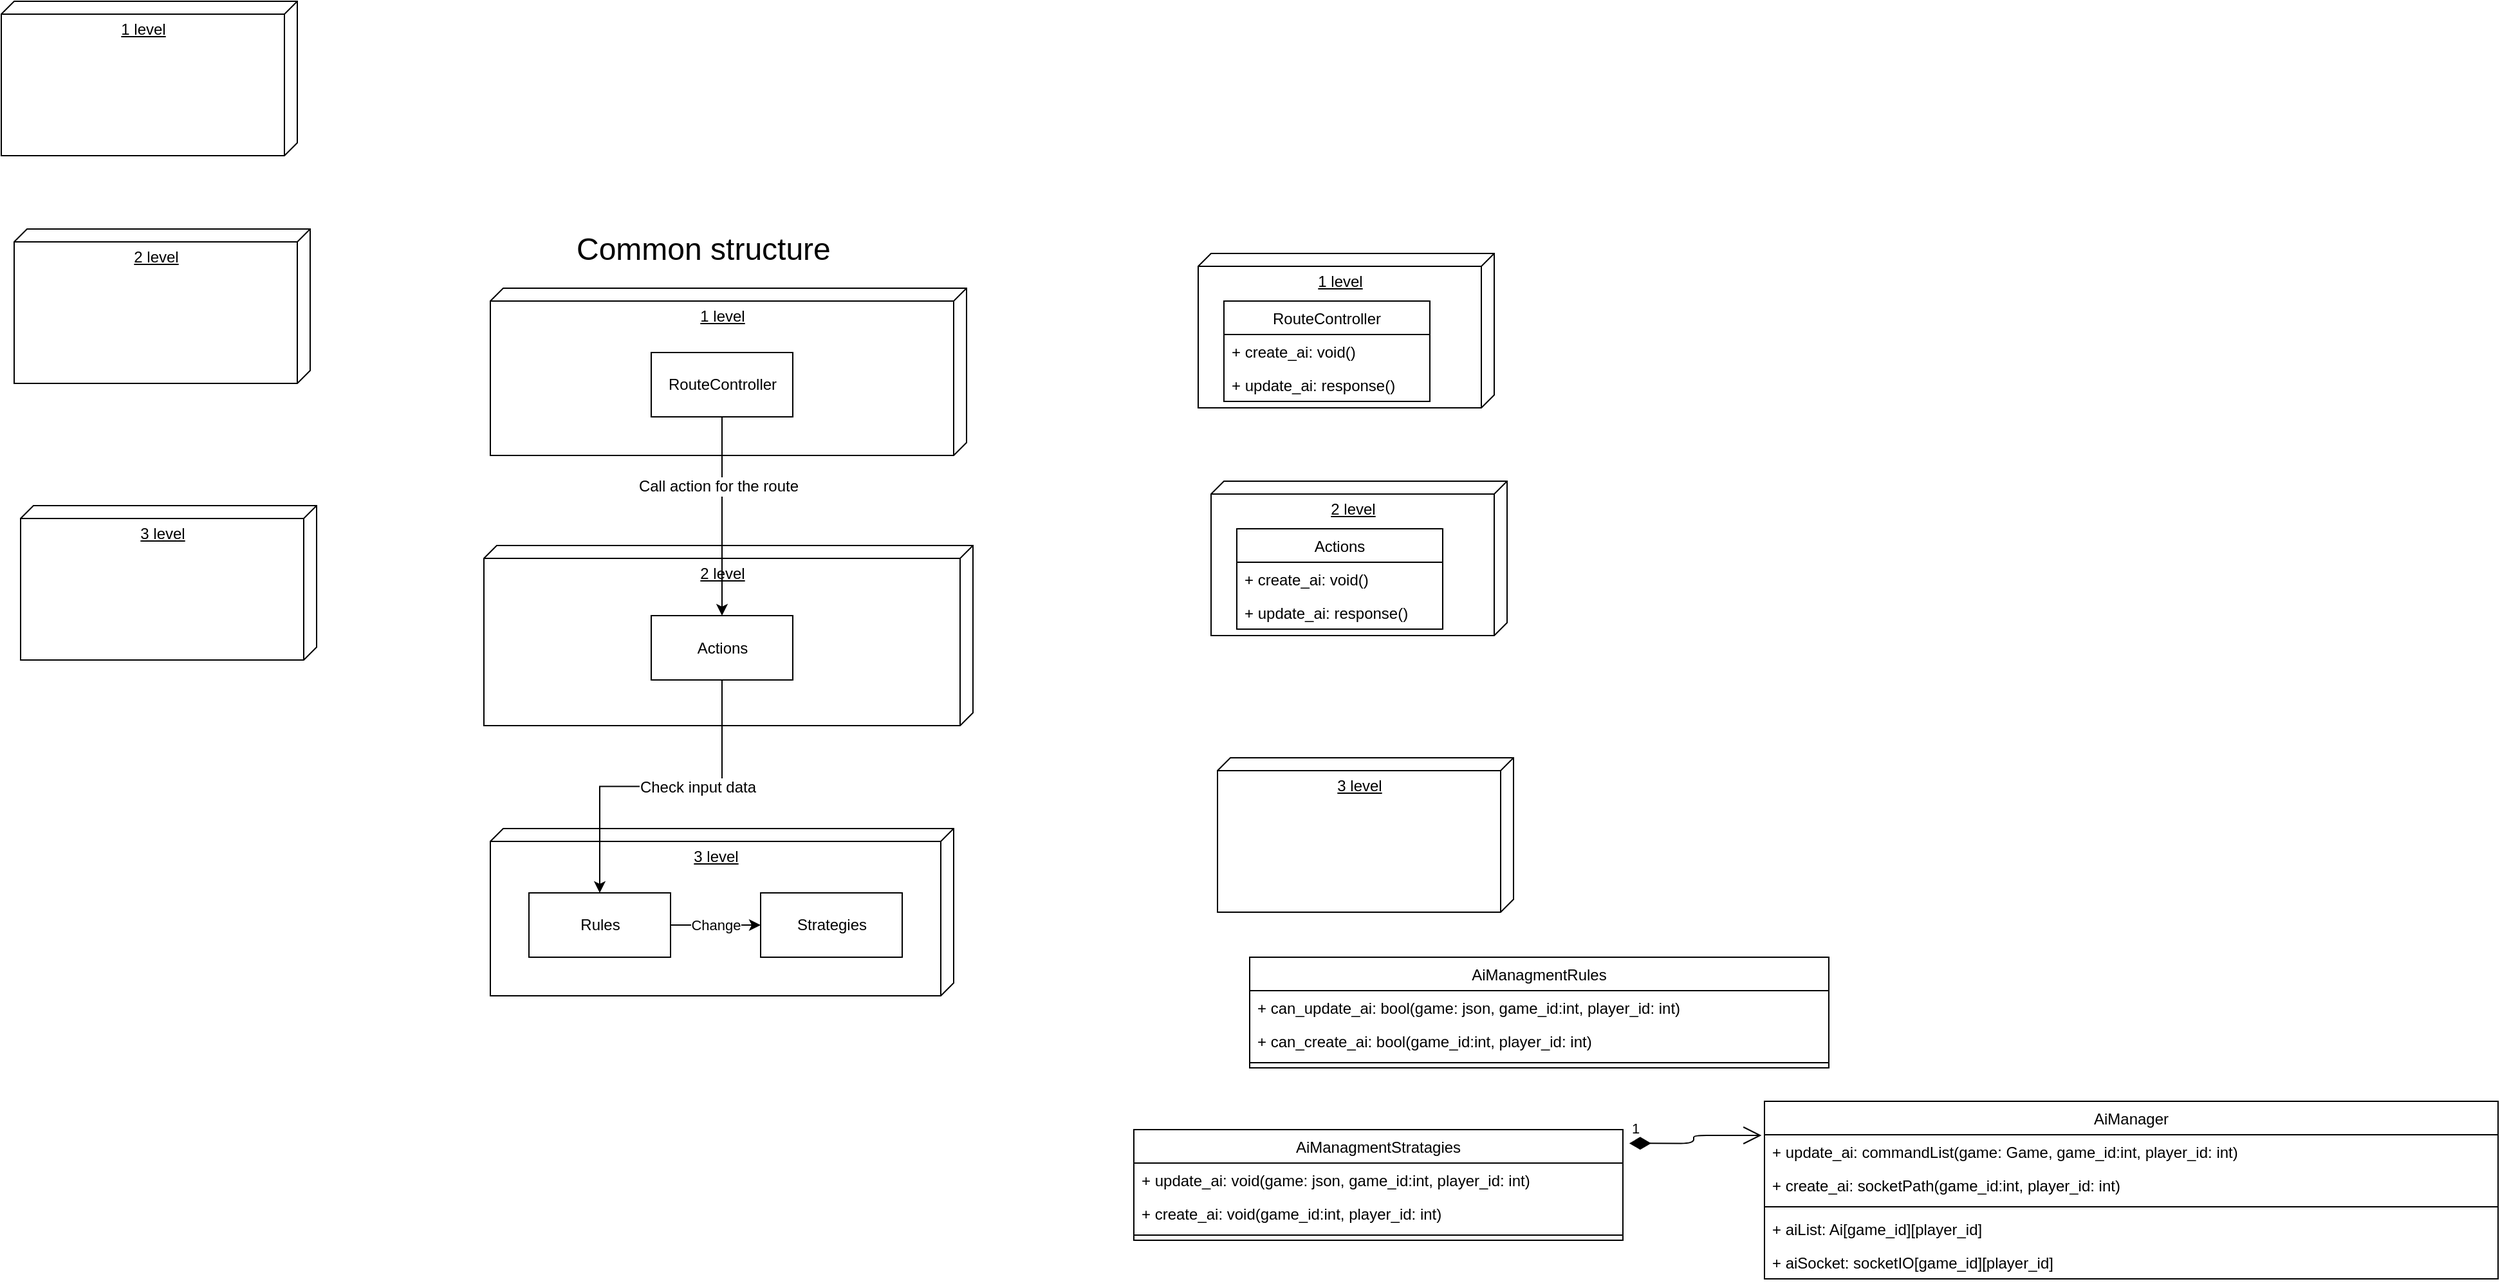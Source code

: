 <mxfile version="11.1.4" type="github"><diagram name="Page-1" id="5f0bae14-7c28-e335-631c-24af17079c00"><mxGraphModel dx="3103" dy="1965" grid="1" gridSize="10" guides="1" tooltips="1" connect="1" arrows="1" fold="1" page="1" pageScale="1" pageWidth="1100" pageHeight="850" background="#ffffff" math="0" shadow="0"><root><mxCell id="0"/><mxCell id="1" parent="0"/><mxCell id="3X9x8hccLX1OF-2QzEPk-26" value="" style="group" vertex="1" connectable="0" parent="1"><mxGeometry x="-495" y="123" width="380" height="597" as="geometry"/></mxCell><mxCell id="3X9x8hccLX1OF-2QzEPk-9" value="1 level" style="verticalAlign=top;align=center;spacingTop=8;spacingLeft=2;spacingRight=12;shape=cube;size=10;direction=south;fontStyle=4;html=1;" vertex="1" parent="3X9x8hccLX1OF-2QzEPk-26"><mxGeometry x="5" y="47" width="370" height="130" as="geometry"/></mxCell><mxCell id="3X9x8hccLX1OF-2QzEPk-10" value="2 level" style="verticalAlign=top;align=center;spacingTop=8;spacingLeft=2;spacingRight=12;shape=cube;size=10;direction=south;fontStyle=4;html=1;" vertex="1" parent="3X9x8hccLX1OF-2QzEPk-26"><mxGeometry y="247" width="380" height="140" as="geometry"/></mxCell><mxCell id="3X9x8hccLX1OF-2QzEPk-11" value="3 level" style="verticalAlign=top;align=center;spacingTop=8;spacingLeft=2;spacingRight=12;shape=cube;size=10;direction=south;fontStyle=4;html=1;" vertex="1" parent="3X9x8hccLX1OF-2QzEPk-26"><mxGeometry x="5" y="467" width="360" height="130" as="geometry"/></mxCell><mxCell id="3X9x8hccLX1OF-2QzEPk-12" value="RouteController" style="html=1;" vertex="1" parent="3X9x8hccLX1OF-2QzEPk-26"><mxGeometry x="130" y="97" width="110" height="50" as="geometry"/></mxCell><mxCell id="3X9x8hccLX1OF-2QzEPk-13" value="Actions" style="html=1;" vertex="1" parent="3X9x8hccLX1OF-2QzEPk-26"><mxGeometry x="130" y="301.5" width="110" height="50" as="geometry"/></mxCell><mxCell id="3X9x8hccLX1OF-2QzEPk-16" style="edgeStyle=orthogonalEdgeStyle;rounded=0;orthogonalLoop=1;jettySize=auto;html=1;exitX=0.5;exitY=1;exitDx=0;exitDy=0;entryX=0.5;entryY=0;entryDx=0;entryDy=0;" edge="1" parent="3X9x8hccLX1OF-2QzEPk-26" source="3X9x8hccLX1OF-2QzEPk-12" target="3X9x8hccLX1OF-2QzEPk-13"><mxGeometry relative="1" as="geometry"/></mxCell><mxCell id="3X9x8hccLX1OF-2QzEPk-17" value="Call action for the route" style="text;html=1;resizable=0;points=[];align=center;verticalAlign=middle;labelBackgroundColor=#ffffff;" vertex="1" connectable="0" parent="3X9x8hccLX1OF-2QzEPk-16"><mxGeometry x="-0.303" y="-3" relative="1" as="geometry"><mxPoint as="offset"/></mxGeometry></mxCell><mxCell id="3X9x8hccLX1OF-2QzEPk-14" value="Rules" style="html=1;" vertex="1" parent="3X9x8hccLX1OF-2QzEPk-26"><mxGeometry x="35" y="517" width="110" height="50" as="geometry"/></mxCell><mxCell id="3X9x8hccLX1OF-2QzEPk-18" style="edgeStyle=orthogonalEdgeStyle;rounded=0;orthogonalLoop=1;jettySize=auto;html=1;" edge="1" parent="3X9x8hccLX1OF-2QzEPk-26" source="3X9x8hccLX1OF-2QzEPk-13" target="3X9x8hccLX1OF-2QzEPk-14"><mxGeometry relative="1" as="geometry"/></mxCell><mxCell id="3X9x8hccLX1OF-2QzEPk-19" value="Check input data" style="text;html=1;resizable=0;points=[];align=center;verticalAlign=middle;labelBackgroundColor=#ffffff;" vertex="1" connectable="0" parent="3X9x8hccLX1OF-2QzEPk-18"><mxGeometry x="-0.213" relative="1" as="geometry"><mxPoint as="offset"/></mxGeometry></mxCell><mxCell id="3X9x8hccLX1OF-2QzEPk-15" value="Strategies" style="html=1;" vertex="1" parent="3X9x8hccLX1OF-2QzEPk-26"><mxGeometry x="215" y="517" width="110" height="50" as="geometry"/></mxCell><mxCell id="3X9x8hccLX1OF-2QzEPk-20" value="Change" style="edgeStyle=orthogonalEdgeStyle;rounded=0;orthogonalLoop=1;jettySize=auto;html=1;exitX=1;exitY=0.5;exitDx=0;exitDy=0;entryX=0;entryY=0.5;entryDx=0;entryDy=0;" edge="1" parent="3X9x8hccLX1OF-2QzEPk-26" source="3X9x8hccLX1OF-2QzEPk-14" target="3X9x8hccLX1OF-2QzEPk-15"><mxGeometry relative="1" as="geometry"/></mxCell><mxCell id="3X9x8hccLX1OF-2QzEPk-25" value="&lt;font style=&quot;font-size: 24px&quot;&gt;Common structure&lt;br&gt;&lt;/font&gt;" style="text;html=1;resizable=0;points=[];autosize=1;align=left;verticalAlign=top;spacingTop=-4;" vertex="1" parent="3X9x8hccLX1OF-2QzEPk-26"><mxGeometry x="70" width="240" height="20" as="geometry"/></mxCell><mxCell id="3X9x8hccLX1OF-2QzEPk-27" value="1 level" style="verticalAlign=top;align=center;spacingTop=8;spacingLeft=2;spacingRight=12;shape=cube;size=10;direction=south;fontStyle=4;html=1;" vertex="1" parent="1"><mxGeometry x="60" y="143" width="230" height="120" as="geometry"/></mxCell><mxCell id="3X9x8hccLX1OF-2QzEPk-28" value="RouteController" style="swimlane;fontStyle=0;childLayout=stackLayout;horizontal=1;startSize=26;fillColor=none;horizontalStack=0;resizeParent=1;resizeParentMax=0;resizeLast=0;collapsible=1;marginBottom=0;" vertex="1" parent="1"><mxGeometry x="80" y="180" width="160" height="78" as="geometry"/></mxCell><mxCell id="3X9x8hccLX1OF-2QzEPk-29" value="+ create_ai: void()" style="text;strokeColor=none;fillColor=none;align=left;verticalAlign=top;spacingLeft=4;spacingRight=4;overflow=hidden;rotatable=0;points=[[0,0.5],[1,0.5]];portConstraint=eastwest;" vertex="1" parent="3X9x8hccLX1OF-2QzEPk-28"><mxGeometry y="26" width="160" height="26" as="geometry"/></mxCell><mxCell id="3X9x8hccLX1OF-2QzEPk-30" value="+ update_ai: response()" style="text;strokeColor=none;fillColor=none;align=left;verticalAlign=top;spacingLeft=4;spacingRight=4;overflow=hidden;rotatable=0;points=[[0,0.5],[1,0.5]];portConstraint=eastwest;" vertex="1" parent="3X9x8hccLX1OF-2QzEPk-28"><mxGeometry y="52" width="160" height="26" as="geometry"/></mxCell><mxCell id="3X9x8hccLX1OF-2QzEPk-32" value="2 level" style="verticalAlign=top;align=center;spacingTop=8;spacingLeft=2;spacingRight=12;shape=cube;size=10;direction=south;fontStyle=4;html=1;" vertex="1" parent="1"><mxGeometry x="70" y="320" width="230" height="120" as="geometry"/></mxCell><mxCell id="3X9x8hccLX1OF-2QzEPk-33" value="Actions" style="swimlane;fontStyle=0;childLayout=stackLayout;horizontal=1;startSize=26;fillColor=none;horizontalStack=0;resizeParent=1;resizeParentMax=0;resizeLast=0;collapsible=1;marginBottom=0;" vertex="1" parent="1"><mxGeometry x="90" y="357" width="160" height="78" as="geometry"/></mxCell><mxCell id="3X9x8hccLX1OF-2QzEPk-34" value="+ create_ai: void()" style="text;strokeColor=none;fillColor=none;align=left;verticalAlign=top;spacingLeft=4;spacingRight=4;overflow=hidden;rotatable=0;points=[[0,0.5],[1,0.5]];portConstraint=eastwest;" vertex="1" parent="3X9x8hccLX1OF-2QzEPk-33"><mxGeometry y="26" width="160" height="26" as="geometry"/></mxCell><mxCell id="3X9x8hccLX1OF-2QzEPk-35" value="+ update_ai: response()" style="text;strokeColor=none;fillColor=none;align=left;verticalAlign=top;spacingLeft=4;spacingRight=4;overflow=hidden;rotatable=0;points=[[0,0.5],[1,0.5]];portConstraint=eastwest;" vertex="1" parent="3X9x8hccLX1OF-2QzEPk-33"><mxGeometry y="52" width="160" height="26" as="geometry"/></mxCell><mxCell id="3X9x8hccLX1OF-2QzEPk-36" value="AiManager" style="swimlane;fontStyle=0;childLayout=stackLayout;horizontal=1;startSize=26;fillColor=none;horizontalStack=0;resizeParent=1;resizeParentMax=0;resizeLast=0;collapsible=1;marginBottom=0;" vertex="1" parent="1"><mxGeometry x="500" y="802" width="570" height="138" as="geometry"/></mxCell><mxCell id="3X9x8hccLX1OF-2QzEPk-37" value="+ update_ai: commandList(game: Game, game_id:int, player_id: int)" style="text;strokeColor=none;fillColor=none;align=left;verticalAlign=top;spacingLeft=4;spacingRight=4;overflow=hidden;rotatable=0;points=[[0,0.5],[1,0.5]];portConstraint=eastwest;" vertex="1" parent="3X9x8hccLX1OF-2QzEPk-36"><mxGeometry y="26" width="570" height="26" as="geometry"/></mxCell><mxCell id="3X9x8hccLX1OF-2QzEPk-38" value="+ create_ai: socketPath(game_id:int, player_id: int)" style="text;strokeColor=none;fillColor=none;align=left;verticalAlign=top;spacingLeft=4;spacingRight=4;overflow=hidden;rotatable=0;points=[[0,0.5],[1,0.5]];portConstraint=eastwest;" vertex="1" parent="3X9x8hccLX1OF-2QzEPk-36"><mxGeometry y="52" width="570" height="26" as="geometry"/></mxCell><mxCell id="3X9x8hccLX1OF-2QzEPk-49" value="" style="line;strokeWidth=1;fillColor=none;align=left;verticalAlign=middle;spacingTop=-1;spacingLeft=3;spacingRight=3;rotatable=0;labelPosition=right;points=[];portConstraint=eastwest;" vertex="1" parent="3X9x8hccLX1OF-2QzEPk-36"><mxGeometry y="78" width="570" height="8" as="geometry"/></mxCell><mxCell id="3X9x8hccLX1OF-2QzEPk-50" value="+ aiList: Ai[game_id][player_id]" style="text;strokeColor=none;fillColor=none;align=left;verticalAlign=top;spacingLeft=4;spacingRight=4;overflow=hidden;rotatable=0;points=[[0,0.5],[1,0.5]];portConstraint=eastwest;" vertex="1" parent="3X9x8hccLX1OF-2QzEPk-36"><mxGeometry y="86" width="570" height="26" as="geometry"/></mxCell><mxCell id="3X9x8hccLX1OF-2QzEPk-39" value="+ aiSocket: socketIO[game_id][player_id]" style="text;strokeColor=none;fillColor=none;align=left;verticalAlign=top;spacingLeft=4;spacingRight=4;overflow=hidden;rotatable=0;points=[[0,0.5],[1,0.5]];portConstraint=eastwest;" vertex="1" parent="3X9x8hccLX1OF-2QzEPk-36"><mxGeometry y="112" width="570" height="26" as="geometry"/></mxCell><mxCell id="3X9x8hccLX1OF-2QzEPk-42" value="AiManagmentStratagies" style="swimlane;fontStyle=0;childLayout=stackLayout;horizontal=1;startSize=26;fillColor=none;horizontalStack=0;resizeParent=1;resizeParentMax=0;resizeLast=0;collapsible=1;marginBottom=0;" vertex="1" parent="1"><mxGeometry x="10" y="824" width="380" height="86" as="geometry"/></mxCell><mxCell id="3X9x8hccLX1OF-2QzEPk-43" value="+ update_ai: void(game: json, game_id:int, player_id: int)" style="text;strokeColor=none;fillColor=none;align=left;verticalAlign=top;spacingLeft=4;spacingRight=4;overflow=hidden;rotatable=0;points=[[0,0.5],[1,0.5]];portConstraint=eastwest;" vertex="1" parent="3X9x8hccLX1OF-2QzEPk-42"><mxGeometry y="26" width="380" height="26" as="geometry"/></mxCell><mxCell id="3X9x8hccLX1OF-2QzEPk-44" value="+ create_ai: void(game_id:int, player_id: int)" style="text;strokeColor=none;fillColor=none;align=left;verticalAlign=top;spacingLeft=4;spacingRight=4;overflow=hidden;rotatable=0;points=[[0,0.5],[1,0.5]];portConstraint=eastwest;" vertex="1" parent="3X9x8hccLX1OF-2QzEPk-42"><mxGeometry y="52" width="380" height="26" as="geometry"/></mxCell><mxCell id="3X9x8hccLX1OF-2QzEPk-46" value="" style="line;strokeWidth=1;fillColor=none;align=left;verticalAlign=middle;spacingTop=-1;spacingLeft=3;spacingRight=3;rotatable=0;labelPosition=right;points=[];portConstraint=eastwest;" vertex="1" parent="3X9x8hccLX1OF-2QzEPk-42"><mxGeometry y="78" width="380" height="8" as="geometry"/></mxCell><mxCell id="3X9x8hccLX1OF-2QzEPk-48" value="1" style="endArrow=open;html=1;endSize=12;startArrow=diamondThin;startSize=14;startFill=1;edgeStyle=orthogonalEdgeStyle;align=left;verticalAlign=bottom;exitX=1.013;exitY=0.124;exitDx=0;exitDy=0;exitPerimeter=0;entryX=-0.004;entryY=0.192;entryDx=0;entryDy=0;entryPerimeter=0;" edge="1" parent="1" source="3X9x8hccLX1OF-2QzEPk-42" target="3X9x8hccLX1OF-2QzEPk-36"><mxGeometry x="-1" y="3" relative="1" as="geometry"><mxPoint x="350" y="910" as="sourcePoint"/><mxPoint x="510" y="910" as="targetPoint"/></mxGeometry></mxCell><mxCell id="3X9x8hccLX1OF-2QzEPk-51" value="3 level" style="verticalAlign=top;align=center;spacingTop=8;spacingLeft=2;spacingRight=12;shape=cube;size=10;direction=south;fontStyle=4;html=1;" vertex="1" parent="1"><mxGeometry x="75" y="535" width="230" height="120" as="geometry"/></mxCell><mxCell id="3X9x8hccLX1OF-2QzEPk-52" value="AiManagmentRules" style="swimlane;fontStyle=0;childLayout=stackLayout;horizontal=1;startSize=26;fillColor=none;horizontalStack=0;resizeParent=1;resizeParentMax=0;resizeLast=0;collapsible=1;marginBottom=0;" vertex="1" parent="1"><mxGeometry x="100" y="690" width="450" height="86" as="geometry"/></mxCell><mxCell id="3X9x8hccLX1OF-2QzEPk-53" value="+ can_update_ai: bool(game: json, game_id:int, player_id: int)" style="text;strokeColor=none;fillColor=none;align=left;verticalAlign=top;spacingLeft=4;spacingRight=4;overflow=hidden;rotatable=0;points=[[0,0.5],[1,0.5]];portConstraint=eastwest;" vertex="1" parent="3X9x8hccLX1OF-2QzEPk-52"><mxGeometry y="26" width="450" height="26" as="geometry"/></mxCell><mxCell id="3X9x8hccLX1OF-2QzEPk-54" value="+ can_create_ai: bool(game_id:int, player_id: int)" style="text;strokeColor=none;fillColor=none;align=left;verticalAlign=top;spacingLeft=4;spacingRight=4;overflow=hidden;rotatable=0;points=[[0,0.5],[1,0.5]];portConstraint=eastwest;" vertex="1" parent="3X9x8hccLX1OF-2QzEPk-52"><mxGeometry y="52" width="450" height="26" as="geometry"/></mxCell><mxCell id="3X9x8hccLX1OF-2QzEPk-55" value="" style="line;strokeWidth=1;fillColor=none;align=left;verticalAlign=middle;spacingTop=-1;spacingLeft=3;spacingRight=3;rotatable=0;labelPosition=right;points=[];portConstraint=eastwest;" vertex="1" parent="3X9x8hccLX1OF-2QzEPk-52"><mxGeometry y="78" width="450" height="8" as="geometry"/></mxCell><mxCell id="3X9x8hccLX1OF-2QzEPk-56" value="1 level" style="verticalAlign=top;align=center;spacingTop=8;spacingLeft=2;spacingRight=12;shape=cube;size=10;direction=south;fontStyle=4;html=1;" vertex="1" parent="1"><mxGeometry x="-870" y="-53" width="230" height="120" as="geometry"/></mxCell><mxCell id="3X9x8hccLX1OF-2QzEPk-57" value="2 level" style="verticalAlign=top;align=center;spacingTop=8;spacingLeft=2;spacingRight=12;shape=cube;size=10;direction=south;fontStyle=4;html=1;" vertex="1" parent="1"><mxGeometry x="-860" y="124" width="230" height="120" as="geometry"/></mxCell><mxCell id="3X9x8hccLX1OF-2QzEPk-58" value="3 level" style="verticalAlign=top;align=center;spacingTop=8;spacingLeft=2;spacingRight=12;shape=cube;size=10;direction=south;fontStyle=4;html=1;" vertex="1" parent="1"><mxGeometry x="-855" y="339" width="230" height="120" as="geometry"/></mxCell></root></mxGraphModel></diagram></mxfile>